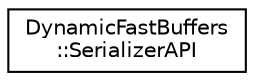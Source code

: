 digraph "Graphical Class Hierarchy"
{
  edge [fontname="Helvetica",fontsize="10",labelfontname="Helvetica",labelfontsize="10"];
  node [fontname="Helvetica",fontsize="10",shape=record];
  rankdir="LR";
  Node1 [label="DynamicFastBuffers\l::SerializerAPI",height=0.2,width=0.4,color="black", fillcolor="white", style="filled",URL="$class_dynamic_fast_buffers_1_1_serializer_a_p_i.html",tooltip="This static class offers an interface to serialize/deserialize data types (described by a Typecode) u..."];
}
